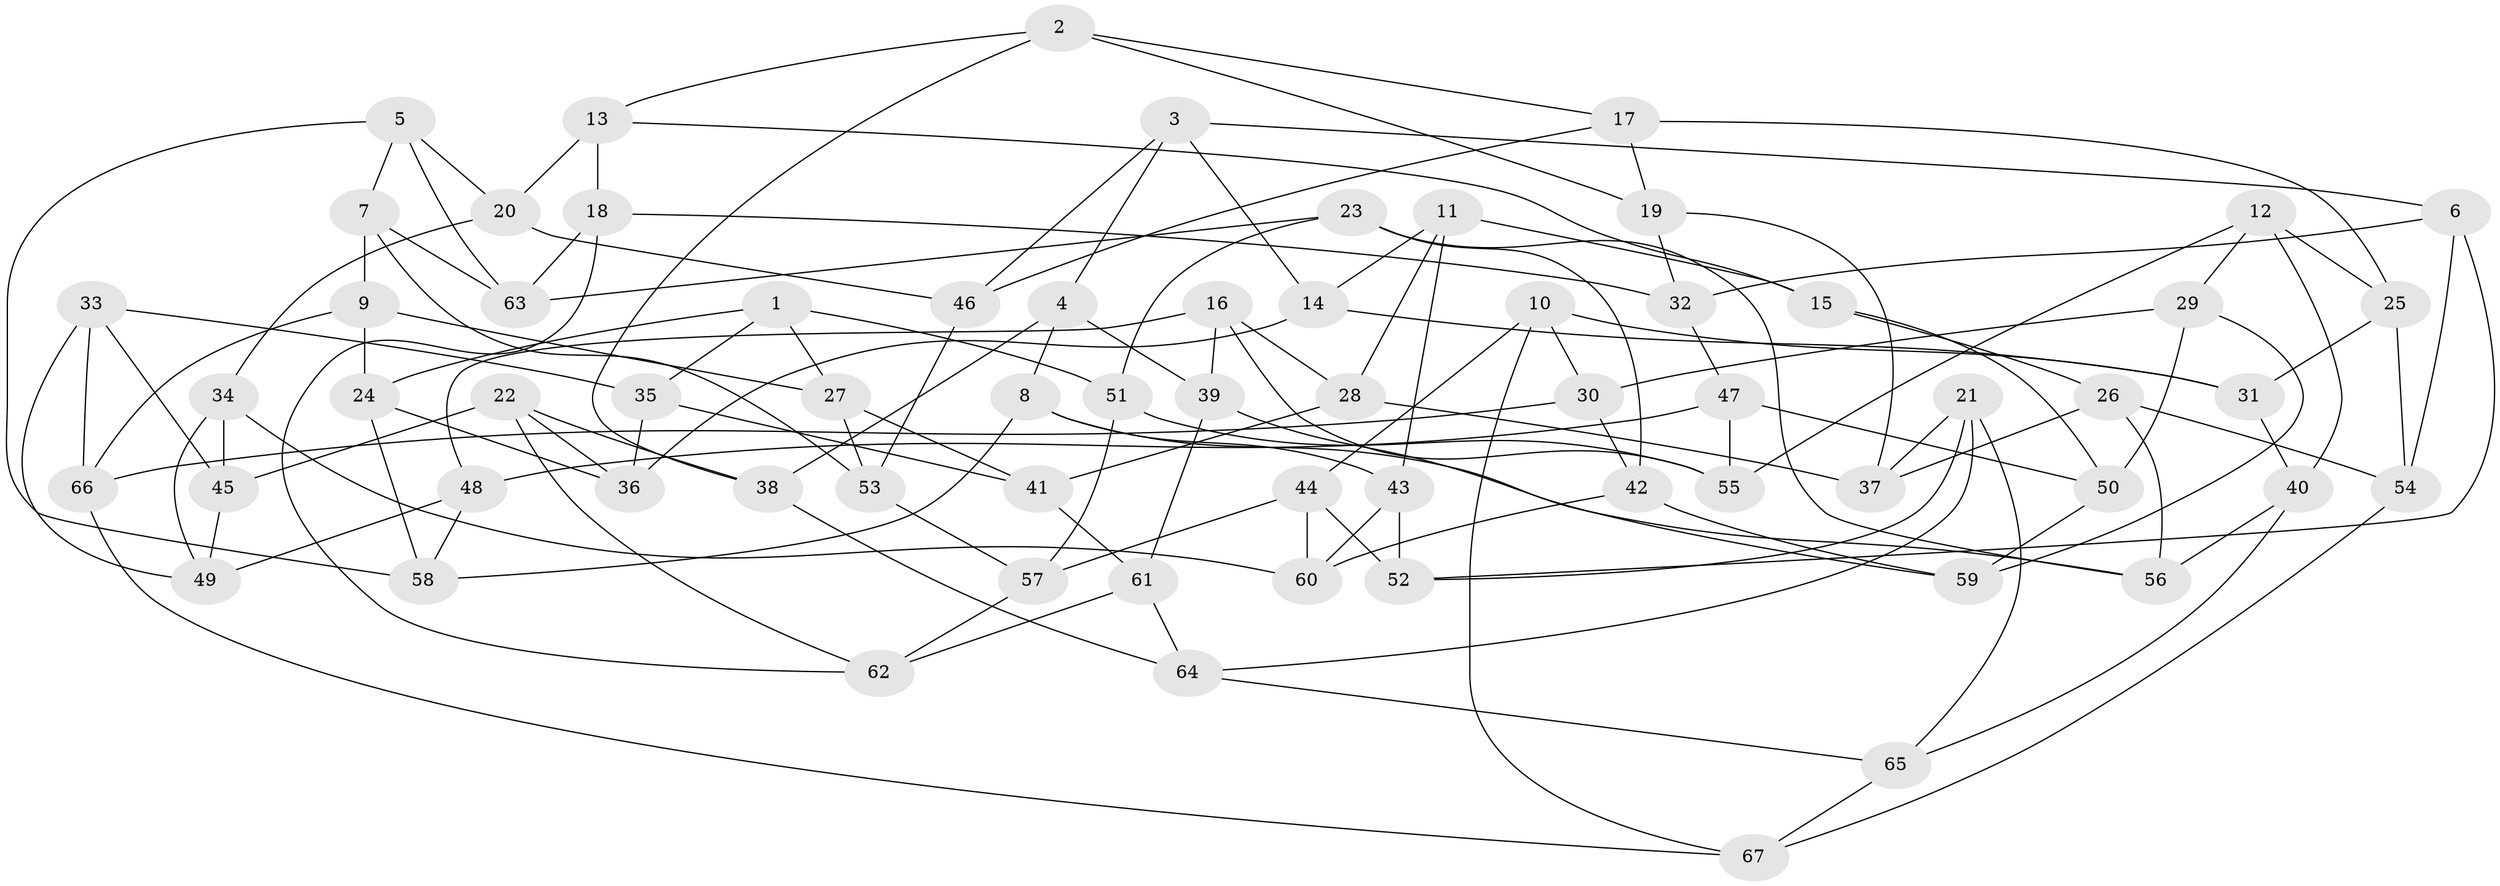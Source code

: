 // Generated by graph-tools (version 1.1) at 2025/56/03/09/25 04:56:56]
// undirected, 67 vertices, 134 edges
graph export_dot {
graph [start="1"]
  node [color=gray90,style=filled];
  1;
  2;
  3;
  4;
  5;
  6;
  7;
  8;
  9;
  10;
  11;
  12;
  13;
  14;
  15;
  16;
  17;
  18;
  19;
  20;
  21;
  22;
  23;
  24;
  25;
  26;
  27;
  28;
  29;
  30;
  31;
  32;
  33;
  34;
  35;
  36;
  37;
  38;
  39;
  40;
  41;
  42;
  43;
  44;
  45;
  46;
  47;
  48;
  49;
  50;
  51;
  52;
  53;
  54;
  55;
  56;
  57;
  58;
  59;
  60;
  61;
  62;
  63;
  64;
  65;
  66;
  67;
  1 -- 27;
  1 -- 51;
  1 -- 35;
  1 -- 24;
  2 -- 19;
  2 -- 17;
  2 -- 38;
  2 -- 13;
  3 -- 6;
  3 -- 4;
  3 -- 46;
  3 -- 14;
  4 -- 8;
  4 -- 39;
  4 -- 38;
  5 -- 7;
  5 -- 58;
  5 -- 63;
  5 -- 20;
  6 -- 54;
  6 -- 52;
  6 -- 32;
  7 -- 63;
  7 -- 53;
  7 -- 9;
  8 -- 56;
  8 -- 43;
  8 -- 58;
  9 -- 66;
  9 -- 24;
  9 -- 27;
  10 -- 44;
  10 -- 67;
  10 -- 31;
  10 -- 30;
  11 -- 14;
  11 -- 28;
  11 -- 15;
  11 -- 43;
  12 -- 25;
  12 -- 29;
  12 -- 40;
  12 -- 55;
  13 -- 15;
  13 -- 18;
  13 -- 20;
  14 -- 36;
  14 -- 31;
  15 -- 50;
  15 -- 26;
  16 -- 28;
  16 -- 39;
  16 -- 55;
  16 -- 48;
  17 -- 46;
  17 -- 19;
  17 -- 25;
  18 -- 32;
  18 -- 62;
  18 -- 63;
  19 -- 37;
  19 -- 32;
  20 -- 46;
  20 -- 34;
  21 -- 65;
  21 -- 64;
  21 -- 37;
  21 -- 52;
  22 -- 38;
  22 -- 45;
  22 -- 36;
  22 -- 62;
  23 -- 56;
  23 -- 42;
  23 -- 63;
  23 -- 51;
  24 -- 58;
  24 -- 36;
  25 -- 54;
  25 -- 31;
  26 -- 54;
  26 -- 37;
  26 -- 56;
  27 -- 53;
  27 -- 41;
  28 -- 37;
  28 -- 41;
  29 -- 30;
  29 -- 59;
  29 -- 50;
  30 -- 42;
  30 -- 66;
  31 -- 40;
  32 -- 47;
  33 -- 66;
  33 -- 49;
  33 -- 35;
  33 -- 45;
  34 -- 60;
  34 -- 49;
  34 -- 45;
  35 -- 41;
  35 -- 36;
  38 -- 64;
  39 -- 61;
  39 -- 59;
  40 -- 56;
  40 -- 65;
  41 -- 61;
  42 -- 59;
  42 -- 60;
  43 -- 52;
  43 -- 60;
  44 -- 57;
  44 -- 52;
  44 -- 60;
  45 -- 49;
  46 -- 53;
  47 -- 48;
  47 -- 50;
  47 -- 55;
  48 -- 58;
  48 -- 49;
  50 -- 59;
  51 -- 57;
  51 -- 55;
  53 -- 57;
  54 -- 67;
  57 -- 62;
  61 -- 62;
  61 -- 64;
  64 -- 65;
  65 -- 67;
  66 -- 67;
}

